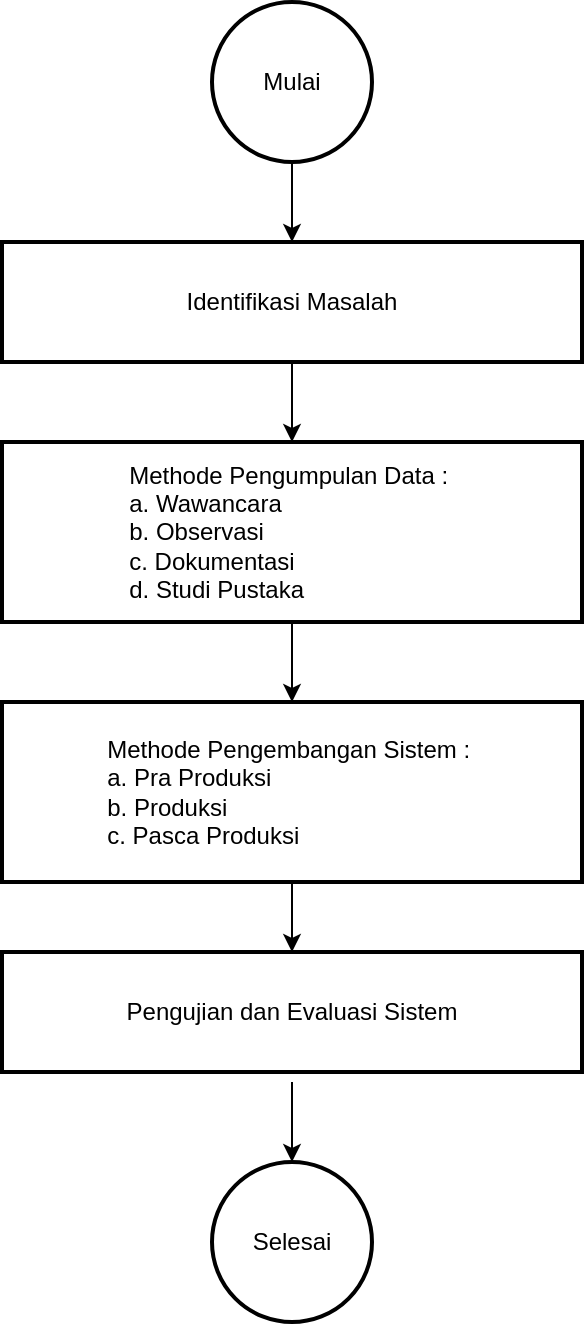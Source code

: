 <mxfile version="20.2.0" type="github">
  <diagram id="3NlFV2TJNsRmTTLiOIhD" name="Halaman-1">
    <mxGraphModel dx="868" dy="450" grid="1" gridSize="10" guides="1" tooltips="1" connect="1" arrows="1" fold="1" page="1" pageScale="1" pageWidth="827" pageHeight="1169" math="0" shadow="0">
      <root>
        <mxCell id="0" />
        <mxCell id="1" parent="0" />
        <mxCell id="I_C5URpEepaPZKhqo-Jf-1" value="Mulai" style="ellipse;whiteSpace=wrap;html=1;aspect=fixed;strokeWidth=2;" vertex="1" parent="1">
          <mxGeometry x="260" y="110" width="80" height="80" as="geometry" />
        </mxCell>
        <mxCell id="I_C5URpEepaPZKhqo-Jf-2" value="Identifikasi Masalah" style="rounded=0;whiteSpace=wrap;html=1;strokeWidth=2;" vertex="1" parent="1">
          <mxGeometry x="155" y="230" width="290" height="60" as="geometry" />
        </mxCell>
        <mxCell id="I_C5URpEepaPZKhqo-Jf-8" value="Pengujian dan Evaluasi Sistem" style="rounded=0;whiteSpace=wrap;html=1;strokeWidth=2;" vertex="1" parent="1">
          <mxGeometry x="155" y="585" width="290" height="60" as="geometry" />
        </mxCell>
        <mxCell id="I_C5URpEepaPZKhqo-Jf-9" value="Methode Pengumpulan Data :&amp;nbsp;&lt;br&gt;&lt;div style=&quot;text-align: left;&quot;&gt;&lt;span style=&quot;background-color: initial;&quot;&gt;a. Wawancara&lt;/span&gt;&lt;/div&gt;&lt;div style=&quot;text-align: left;&quot;&gt;&lt;span style=&quot;background-color: initial;&quot;&gt;b. Observasi&amp;nbsp;&lt;/span&gt;&lt;/div&gt;&lt;div style=&quot;text-align: left;&quot;&gt;&lt;span style=&quot;background-color: initial;&quot;&gt;c. Dokumentasi&lt;/span&gt;&lt;/div&gt;&lt;div style=&quot;text-align: left;&quot;&gt;&lt;span style=&quot;background-color: initial;&quot;&gt;d. Studi Pustaka&lt;/span&gt;&lt;/div&gt;" style="rounded=0;whiteSpace=wrap;html=1;strokeWidth=2;" vertex="1" parent="1">
          <mxGeometry x="155" y="330" width="290" height="90" as="geometry" />
        </mxCell>
        <mxCell id="I_C5URpEepaPZKhqo-Jf-10" value="Methode Pengembangan Sistem :&amp;nbsp;&lt;br&gt;&lt;div style=&quot;text-align: left;&quot;&gt;&lt;span style=&quot;background-color: initial;&quot;&gt;a. Pra Produksi&lt;/span&gt;&lt;/div&gt;&lt;div style=&quot;text-align: left;&quot;&gt;&lt;span style=&quot;background-color: initial;&quot;&gt;b. Produksi&lt;/span&gt;&lt;/div&gt;&lt;div style=&quot;text-align: left;&quot;&gt;&lt;span style=&quot;background-color: initial;&quot;&gt;c. Pasca Produksi&lt;/span&gt;&lt;/div&gt;" style="rounded=0;whiteSpace=wrap;html=1;strokeWidth=2;" vertex="1" parent="1">
          <mxGeometry x="155" y="460" width="290" height="90" as="geometry" />
        </mxCell>
        <mxCell id="I_C5URpEepaPZKhqo-Jf-11" value="Selesai" style="ellipse;whiteSpace=wrap;html=1;aspect=fixed;strokeWidth=2;" vertex="1" parent="1">
          <mxGeometry x="260" y="690" width="80" height="80" as="geometry" />
        </mxCell>
        <mxCell id="I_C5URpEepaPZKhqo-Jf-14" value="" style="endArrow=classic;html=1;rounded=0;exitX=0.5;exitY=1;exitDx=0;exitDy=0;entryX=0.5;entryY=0;entryDx=0;entryDy=0;" edge="1" parent="1" source="I_C5URpEepaPZKhqo-Jf-1" target="I_C5URpEepaPZKhqo-Jf-2">
          <mxGeometry width="50" height="50" relative="1" as="geometry">
            <mxPoint x="390" y="330" as="sourcePoint" />
            <mxPoint x="440" y="280" as="targetPoint" />
          </mxGeometry>
        </mxCell>
        <mxCell id="I_C5URpEepaPZKhqo-Jf-16" value="" style="endArrow=classic;html=1;rounded=0;exitX=0.5;exitY=1;exitDx=0;exitDy=0;entryX=0.5;entryY=0;entryDx=0;entryDy=0;" edge="1" parent="1" source="I_C5URpEepaPZKhqo-Jf-2" target="I_C5URpEepaPZKhqo-Jf-9">
          <mxGeometry width="50" height="50" relative="1" as="geometry">
            <mxPoint x="390" y="330" as="sourcePoint" />
            <mxPoint x="440" y="280" as="targetPoint" />
          </mxGeometry>
        </mxCell>
        <mxCell id="I_C5URpEepaPZKhqo-Jf-17" value="" style="endArrow=classic;html=1;rounded=0;exitX=0.5;exitY=1;exitDx=0;exitDy=0;entryX=0.5;entryY=0;entryDx=0;entryDy=0;" edge="1" parent="1" source="I_C5URpEepaPZKhqo-Jf-9" target="I_C5URpEepaPZKhqo-Jf-10">
          <mxGeometry width="50" height="50" relative="1" as="geometry">
            <mxPoint x="390" y="430" as="sourcePoint" />
            <mxPoint x="440" y="380" as="targetPoint" />
          </mxGeometry>
        </mxCell>
        <mxCell id="I_C5URpEepaPZKhqo-Jf-18" value="" style="endArrow=classic;html=1;rounded=0;exitX=0.5;exitY=1;exitDx=0;exitDy=0;entryX=0.5;entryY=0;entryDx=0;entryDy=0;" edge="1" parent="1" source="I_C5URpEepaPZKhqo-Jf-10" target="I_C5URpEepaPZKhqo-Jf-8">
          <mxGeometry width="50" height="50" relative="1" as="geometry">
            <mxPoint x="390" y="630" as="sourcePoint" />
            <mxPoint x="440" y="580" as="targetPoint" />
          </mxGeometry>
        </mxCell>
        <mxCell id="I_C5URpEepaPZKhqo-Jf-19" value="" style="endArrow=classic;html=1;rounded=0;entryX=0.5;entryY=0;entryDx=0;entryDy=0;" edge="1" parent="1" target="I_C5URpEepaPZKhqo-Jf-11">
          <mxGeometry width="50" height="50" relative="1" as="geometry">
            <mxPoint x="300" y="650" as="sourcePoint" />
            <mxPoint x="440" y="580" as="targetPoint" />
          </mxGeometry>
        </mxCell>
      </root>
    </mxGraphModel>
  </diagram>
</mxfile>
